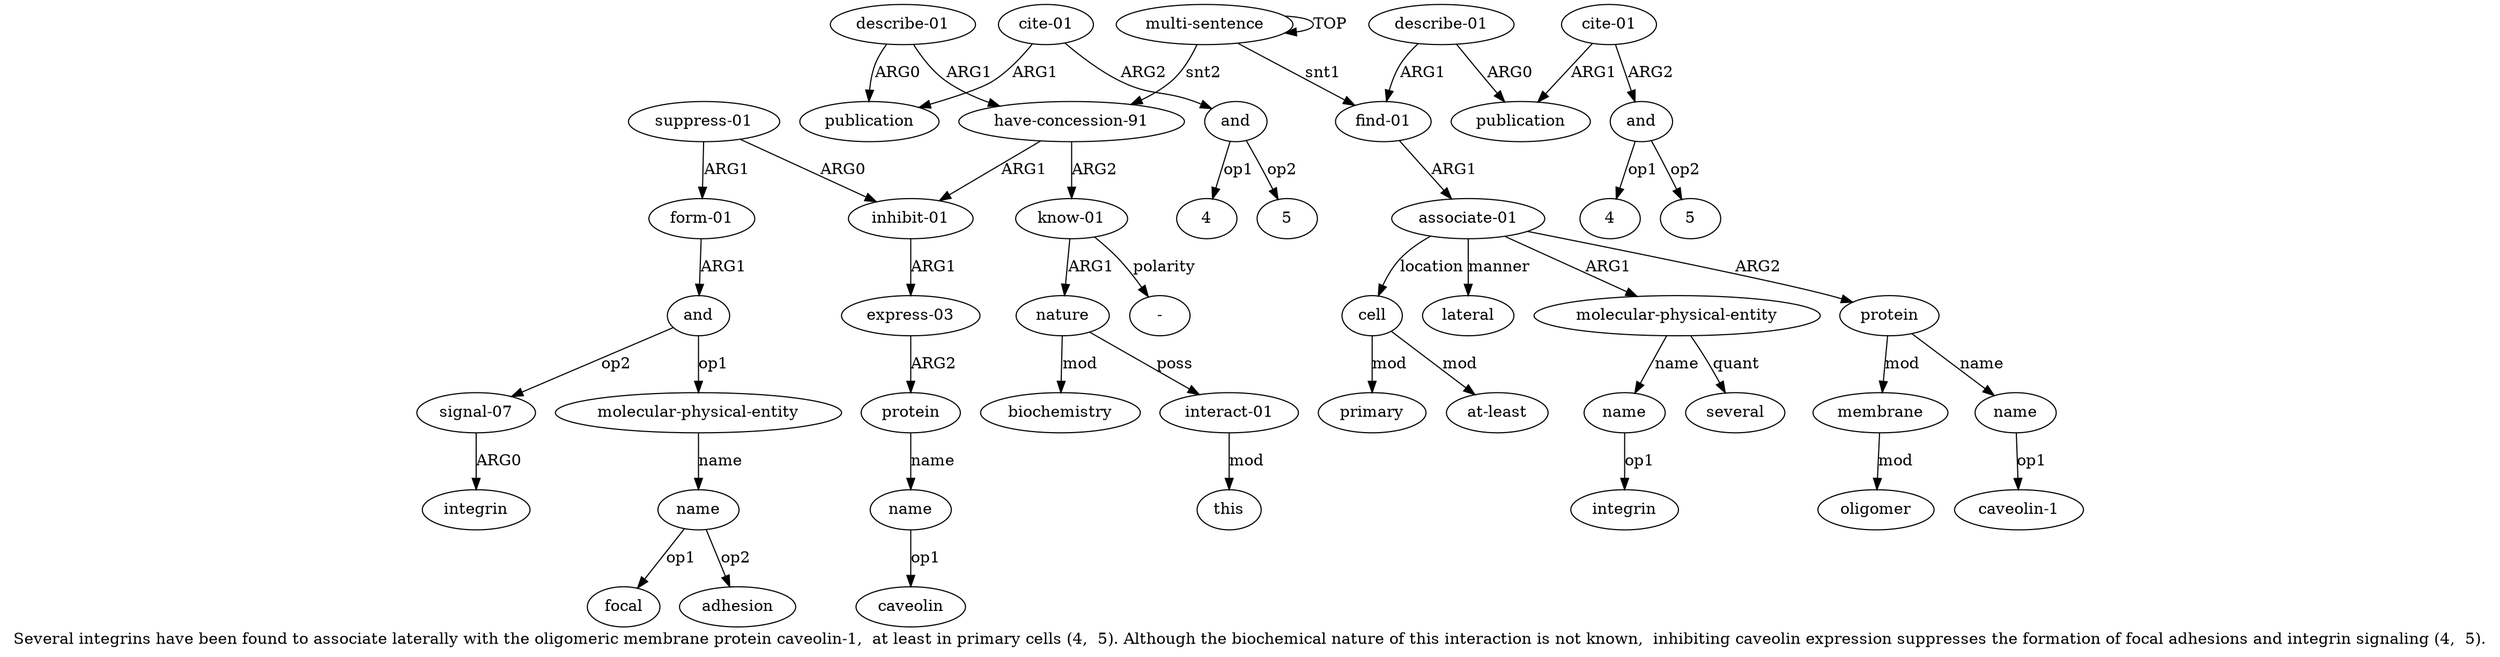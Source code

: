 digraph  {
	graph [label="Several integrins have been found to associate laterally with the oligomeric membrane protein caveolin-1,  at least in primary cells (\
4,  5). Although the biochemical nature of this interaction is not known,  inhibiting caveolin expression suppresses the formation \
of focal adhesions and integrin signaling (4,  5)."];
	node [label="\N"];
	a20	 [color=black,
		gold_ind=20,
		gold_label="express-03",
		label="express-03",
		test_ind=20,
		test_label="express-03"];
	a21	 [color=black,
		gold_ind=21,
		gold_label=protein,
		label=protein,
		test_ind=21,
		test_label=protein];
	a20 -> a21 [key=0,
	color=black,
	gold_label=ARG2,
	label=ARG2,
	test_label=ARG2];
a22 [color=black,
	gold_ind=22,
	gold_label=name,
	label=name,
	test_ind=22,
	test_label=name];
a21 -> a22 [key=0,
color=black,
gold_label=name,
label=name,
test_label=name];
"a22 caveolin" [color=black,
gold_ind=-1,
gold_label=caveolin,
label=caveolin,
test_ind=-1,
test_label=caveolin];
a22 -> "a22 caveolin" [key=0,
color=black,
gold_label=op1,
label=op1,
test_label=op1];
a23 [color=black,
gold_ind=23,
gold_label="suppress-01",
label="suppress-01",
test_ind=23,
test_label="suppress-01"];
a24 [color=black,
gold_ind=24,
gold_label="form-01",
label="form-01",
test_ind=24,
test_label="form-01"];
a23 -> a24 [key=0,
color=black,
gold_label=ARG1,
label=ARG1,
test_label=ARG1];
a19 [color=black,
gold_ind=19,
gold_label="inhibit-01",
label="inhibit-01",
test_ind=19,
test_label="inhibit-01"];
a23 -> a19 [key=0,
color=black,
gold_label=ARG0,
label=ARG0,
test_label=ARG0];
a25 [color=black,
gold_ind=25,
gold_label=and,
label=and,
test_ind=25,
test_label=and];
a24 -> a25 [key=0,
color=black,
gold_label=ARG1,
label=ARG1,
test_label=ARG1];
a26 [color=black,
gold_ind=26,
gold_label="molecular-physical-entity",
label="molecular-physical-entity",
test_ind=26,
test_label="molecular-physical-entity"];
a25 -> a26 [key=0,
color=black,
gold_label=op1,
label=op1,
test_label=op1];
a28 [color=black,
gold_ind=28,
gold_label="signal-07",
label="signal-07",
test_ind=28,
test_label="signal-07"];
a25 -> a28 [key=0,
color=black,
gold_label=op2,
label=op2,
test_label=op2];
a27 [color=black,
gold_ind=27,
gold_label=name,
label=name,
test_ind=27,
test_label=name];
a26 -> a27 [key=0,
color=black,
gold_label=name,
label=name,
test_label=name];
"a27 adhesion" [color=black,
gold_ind=-1,
gold_label=adhesion,
label=adhesion,
test_ind=-1,
test_label=adhesion];
a27 -> "a27 adhesion" [key=0,
color=black,
gold_label=op2,
label=op2,
test_label=op2];
"a27 focal" [color=black,
gold_ind=-1,
gold_label=focal,
label=focal,
test_ind=-1,
test_label=focal];
a27 -> "a27 focal" [key=0,
color=black,
gold_label=op1,
label=op1,
test_label=op1];
a29 [color=black,
gold_ind=29,
gold_label=integrin,
label=integrin,
test_ind=29,
test_label=integrin];
a28 -> a29 [key=0,
color=black,
gold_label=ARG0,
label=ARG0,
test_label=ARG0];
a31 [color=black,
gold_ind=31,
gold_label=nature,
label=nature,
test_ind=31,
test_label=nature];
a33 [color=black,
gold_ind=33,
gold_label="interact-01",
label="interact-01",
test_ind=33,
test_label="interact-01"];
a31 -> a33 [key=0,
color=black,
gold_label=poss,
label=poss,
test_label=poss];
a32 [color=black,
gold_ind=32,
gold_label=biochemistry,
label=biochemistry,
test_ind=32,
test_label=biochemistry];
a31 -> a32 [key=0,
color=black,
gold_label=mod,
label=mod,
test_label=mod];
"a38 5" [color=black,
gold_ind=-1,
gold_label=5,
label=5,
test_ind=-1,
test_label=5];
a30 [color=black,
gold_ind=30,
gold_label="know-01",
label="know-01",
test_ind=30,
test_label="know-01"];
a30 -> a31 [key=0,
color=black,
gold_label=ARG1,
label=ARG1,
test_label=ARG1];
"a30 -" [color=black,
gold_ind=-1,
gold_label="-",
label="-",
test_ind=-1,
test_label="-"];
a30 -> "a30 -" [key=0,
color=black,
gold_label=polarity,
label=polarity,
test_label=polarity];
"a17 5" [color=black,
gold_ind=-1,
gold_label=5,
label=5,
test_ind=-1,
test_label=5];
"a17 4" [color=black,
gold_ind=-1,
gold_label=4,
label=4,
test_ind=-1,
test_label=4];
a37 [color=black,
gold_ind=37,
gold_label="cite-01",
label="cite-01",
test_ind=37,
test_label="cite-01"];
a36 [color=black,
gold_ind=36,
gold_label=publication,
label=publication,
test_ind=36,
test_label=publication];
a37 -> a36 [key=0,
color=black,
gold_label=ARG1,
label=ARG1,
test_label=ARG1];
a38 [color=black,
gold_ind=38,
gold_label=and,
label=and,
test_ind=38,
test_label=and];
a37 -> a38 [key=0,
color=black,
gold_label=ARG2,
label=ARG2,
test_label=ARG2];
a34 [color=black,
gold_ind=34,
gold_label=this,
label=this,
test_ind=34,
test_label=this];
a33 -> a34 [key=0,
color=black,
gold_label=mod,
label=mod,
test_label=mod];
a35 [color=black,
gold_ind=35,
gold_label="describe-01",
label="describe-01",
test_ind=35,
test_label="describe-01"];
a35 -> a36 [key=0,
color=black,
gold_label=ARG0,
label=ARG0,
test_label=ARG0];
a18 [color=black,
gold_ind=18,
gold_label="have-concession-91",
label="have-concession-91",
test_ind=18,
test_label="have-concession-91"];
a35 -> a18 [key=0,
color=black,
gold_label=ARG1,
label=ARG1,
test_label=ARG1];
"a38 4" [color=black,
gold_ind=-1,
gold_label=4,
label=4,
test_ind=-1,
test_label=4];
a15 [color=black,
gold_ind=15,
gold_label=publication,
label=publication,
test_ind=15,
test_label=publication];
a14 [color=black,
gold_ind=14,
gold_label="describe-01",
label="describe-01",
test_ind=14,
test_label="describe-01"];
a14 -> a15 [key=0,
color=black,
gold_label=ARG0,
label=ARG0,
test_label=ARG0];
a1 [color=black,
gold_ind=1,
gold_label="find-01",
label="find-01",
test_ind=1,
test_label="find-01"];
a14 -> a1 [key=0,
color=black,
gold_label=ARG1,
label=ARG1,
test_label=ARG1];
a17 [color=black,
gold_ind=17,
gold_label=and,
label=and,
test_ind=17,
test_label=and];
a17 -> "a17 5" [key=0,
color=black,
gold_label=op2,
label=op2,
test_label=op2];
a17 -> "a17 4" [key=0,
color=black,
gold_label=op1,
label=op1,
test_label=op1];
a16 [color=black,
gold_ind=16,
gold_label="cite-01",
label="cite-01",
test_ind=16,
test_label="cite-01"];
a16 -> a15 [key=0,
color=black,
gold_label=ARG1,
label=ARG1,
test_label=ARG1];
a16 -> a17 [key=0,
color=black,
gold_label=ARG2,
label=ARG2,
test_label=ARG2];
a11 [color=black,
gold_ind=11,
gold_label=cell,
label=cell,
test_ind=11,
test_label=cell];
a13 [color=black,
gold_ind=13,
gold_label="at-least",
label="at-least",
test_ind=13,
test_label="at-least"];
a11 -> a13 [key=0,
color=black,
gold_label=mod,
label=mod,
test_label=mod];
a12 [color=black,
gold_ind=12,
gold_label=primary,
label=primary,
test_ind=12,
test_label=primary];
a11 -> a12 [key=0,
color=black,
gold_label=mod,
label=mod,
test_label=mod];
a10 [color=black,
gold_ind=10,
gold_label=lateral,
label=lateral,
test_ind=10,
test_label=lateral];
a38 -> "a38 5" [key=0,
color=black,
gold_label=op2,
label=op2,
test_label=op2];
a38 -> "a38 4" [key=0,
color=black,
gold_label=op1,
label=op1,
test_label=op1];
a19 -> a20 [key=0,
color=black,
gold_label=ARG1,
label=ARG1,
test_label=ARG1];
a18 -> a30 [key=0,
color=black,
gold_label=ARG2,
label=ARG2,
test_label=ARG2];
a18 -> a19 [key=0,
color=black,
gold_label=ARG1,
label=ARG1,
test_label=ARG1];
a2 [color=black,
gold_ind=2,
gold_label="associate-01",
label="associate-01",
test_ind=2,
test_label="associate-01"];
a1 -> a2 [key=0,
color=black,
gold_label=ARG1,
label=ARG1,
test_label=ARG1];
a0 [color=black,
gold_ind=0,
gold_label="multi-sentence",
label="multi-sentence",
test_ind=0,
test_label="multi-sentence"];
a0 -> a18 [key=0,
color=black,
gold_label=snt2,
label=snt2,
test_label=snt2];
a0 -> a1 [key=0,
color=black,
gold_label=snt1,
label=snt1,
test_label=snt1];
a0 -> a0 [key=0,
color=black,
gold_label=TOP,
label=TOP,
test_label=TOP];
a3 [color=black,
gold_ind=3,
gold_label="molecular-physical-entity",
label="molecular-physical-entity",
test_ind=3,
test_label="molecular-physical-entity"];
a5 [color=black,
gold_ind=5,
gold_label=several,
label=several,
test_ind=5,
test_label=several];
a3 -> a5 [key=0,
color=black,
gold_label=quant,
label=quant,
test_label=quant];
a4 [color=black,
gold_ind=4,
gold_label=name,
label=name,
test_ind=4,
test_label=name];
a3 -> a4 [key=0,
color=black,
gold_label=name,
label=name,
test_label=name];
a2 -> a11 [key=0,
color=black,
gold_label=location,
label=location,
test_label=location];
a2 -> a10 [key=0,
color=black,
gold_label=manner,
label=manner,
test_label=manner];
a2 -> a3 [key=0,
color=black,
gold_label=ARG1,
label=ARG1,
test_label=ARG1];
a6 [color=black,
gold_ind=6,
gold_label=protein,
label=protein,
test_ind=6,
test_label=protein];
a2 -> a6 [key=0,
color=black,
gold_label=ARG2,
label=ARG2,
test_label=ARG2];
"a4 integrin" [color=black,
gold_ind=-1,
gold_label=integrin,
label=integrin,
test_ind=-1,
test_label=integrin];
a4 -> "a4 integrin" [key=0,
color=black,
gold_label=op1,
label=op1,
test_label=op1];
a7 [color=black,
gold_ind=7,
gold_label=name,
label=name,
test_ind=7,
test_label=name];
"a7 caveolin-1" [color=black,
gold_ind=-1,
gold_label="caveolin-1",
label="caveolin-1",
test_ind=-1,
test_label="caveolin-1"];
a7 -> "a7 caveolin-1" [key=0,
color=black,
gold_label=op1,
label=op1,
test_label=op1];
a6 -> a7 [key=0,
color=black,
gold_label=name,
label=name,
test_label=name];
a8 [color=black,
gold_ind=8,
gold_label=membrane,
label=membrane,
test_ind=8,
test_label=membrane];
a6 -> a8 [key=0,
color=black,
gold_label=mod,
label=mod,
test_label=mod];
a9 [color=black,
gold_ind=9,
gold_label=oligomer,
label=oligomer,
test_ind=9,
test_label=oligomer];
a8 -> a9 [key=0,
color=black,
gold_label=mod,
label=mod,
test_label=mod];
}
